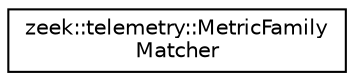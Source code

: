 digraph "Graphical Class Hierarchy"
{
 // LATEX_PDF_SIZE
  edge [fontname="Helvetica",fontsize="10",labelfontname="Helvetica",labelfontsize="10"];
  node [fontname="Helvetica",fontsize="10",shape=record];
  rankdir="LR";
  Node0 [label="zeek::telemetry::MetricFamily\lMatcher",height=0.2,width=0.4,color="black", fillcolor="white", style="filled",URL="$dc/de8/classzeek_1_1telemetry_1_1MetricFamilyMatcher.html",tooltip=" "];
}
